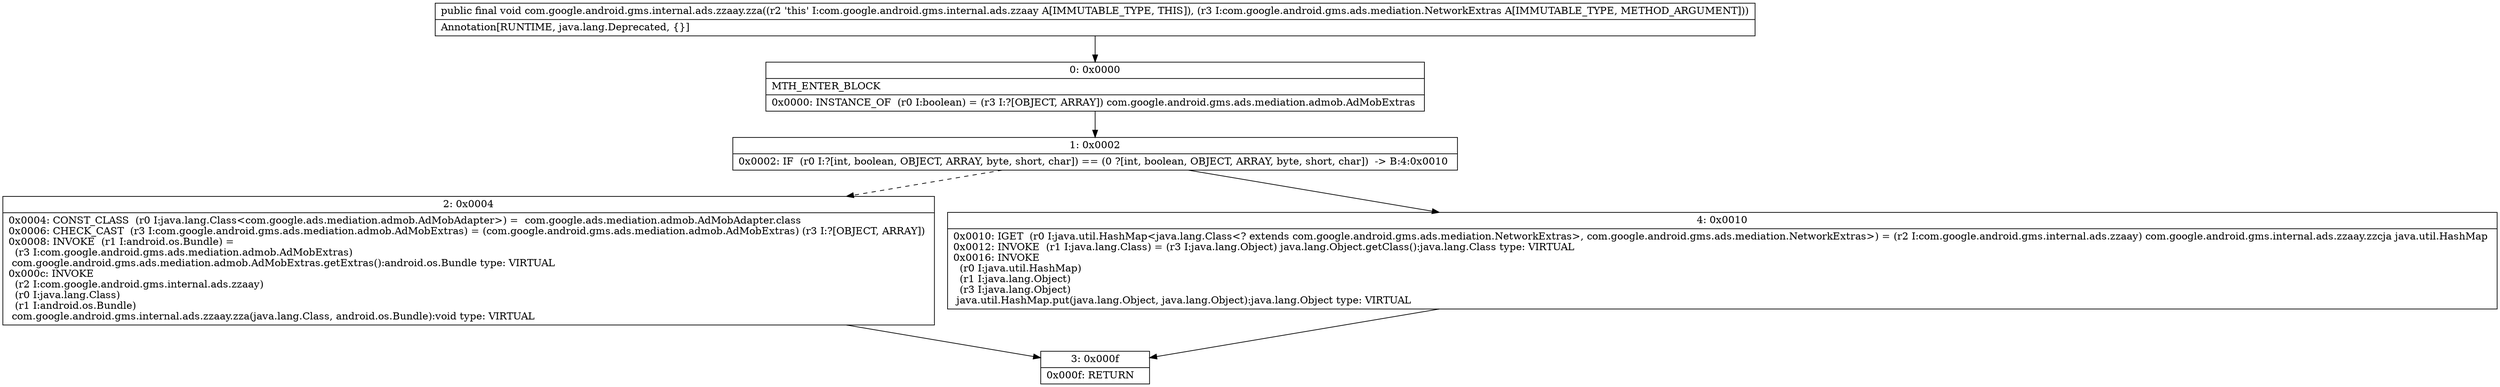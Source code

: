 digraph "CFG forcom.google.android.gms.internal.ads.zzaay.zza(Lcom\/google\/android\/gms\/ads\/mediation\/NetworkExtras;)V" {
Node_0 [shape=record,label="{0\:\ 0x0000|MTH_ENTER_BLOCK\l|0x0000: INSTANCE_OF  (r0 I:boolean) = (r3 I:?[OBJECT, ARRAY]) com.google.android.gms.ads.mediation.admob.AdMobExtras \l}"];
Node_1 [shape=record,label="{1\:\ 0x0002|0x0002: IF  (r0 I:?[int, boolean, OBJECT, ARRAY, byte, short, char]) == (0 ?[int, boolean, OBJECT, ARRAY, byte, short, char])  \-\> B:4:0x0010 \l}"];
Node_2 [shape=record,label="{2\:\ 0x0004|0x0004: CONST_CLASS  (r0 I:java.lang.Class\<com.google.ads.mediation.admob.AdMobAdapter\>) =  com.google.ads.mediation.admob.AdMobAdapter.class \l0x0006: CHECK_CAST  (r3 I:com.google.android.gms.ads.mediation.admob.AdMobExtras) = (com.google.android.gms.ads.mediation.admob.AdMobExtras) (r3 I:?[OBJECT, ARRAY]) \l0x0008: INVOKE  (r1 I:android.os.Bundle) = \l  (r3 I:com.google.android.gms.ads.mediation.admob.AdMobExtras)\l com.google.android.gms.ads.mediation.admob.AdMobExtras.getExtras():android.os.Bundle type: VIRTUAL \l0x000c: INVOKE  \l  (r2 I:com.google.android.gms.internal.ads.zzaay)\l  (r0 I:java.lang.Class)\l  (r1 I:android.os.Bundle)\l com.google.android.gms.internal.ads.zzaay.zza(java.lang.Class, android.os.Bundle):void type: VIRTUAL \l}"];
Node_3 [shape=record,label="{3\:\ 0x000f|0x000f: RETURN   \l}"];
Node_4 [shape=record,label="{4\:\ 0x0010|0x0010: IGET  (r0 I:java.util.HashMap\<java.lang.Class\<? extends com.google.android.gms.ads.mediation.NetworkExtras\>, com.google.android.gms.ads.mediation.NetworkExtras\>) = (r2 I:com.google.android.gms.internal.ads.zzaay) com.google.android.gms.internal.ads.zzaay.zzcja java.util.HashMap \l0x0012: INVOKE  (r1 I:java.lang.Class) = (r3 I:java.lang.Object) java.lang.Object.getClass():java.lang.Class type: VIRTUAL \l0x0016: INVOKE  \l  (r0 I:java.util.HashMap)\l  (r1 I:java.lang.Object)\l  (r3 I:java.lang.Object)\l java.util.HashMap.put(java.lang.Object, java.lang.Object):java.lang.Object type: VIRTUAL \l}"];
MethodNode[shape=record,label="{public final void com.google.android.gms.internal.ads.zzaay.zza((r2 'this' I:com.google.android.gms.internal.ads.zzaay A[IMMUTABLE_TYPE, THIS]), (r3 I:com.google.android.gms.ads.mediation.NetworkExtras A[IMMUTABLE_TYPE, METHOD_ARGUMENT]))  | Annotation[RUNTIME, java.lang.Deprecated, \{\}]\l}"];
MethodNode -> Node_0;
Node_0 -> Node_1;
Node_1 -> Node_2[style=dashed];
Node_1 -> Node_4;
Node_2 -> Node_3;
Node_4 -> Node_3;
}

